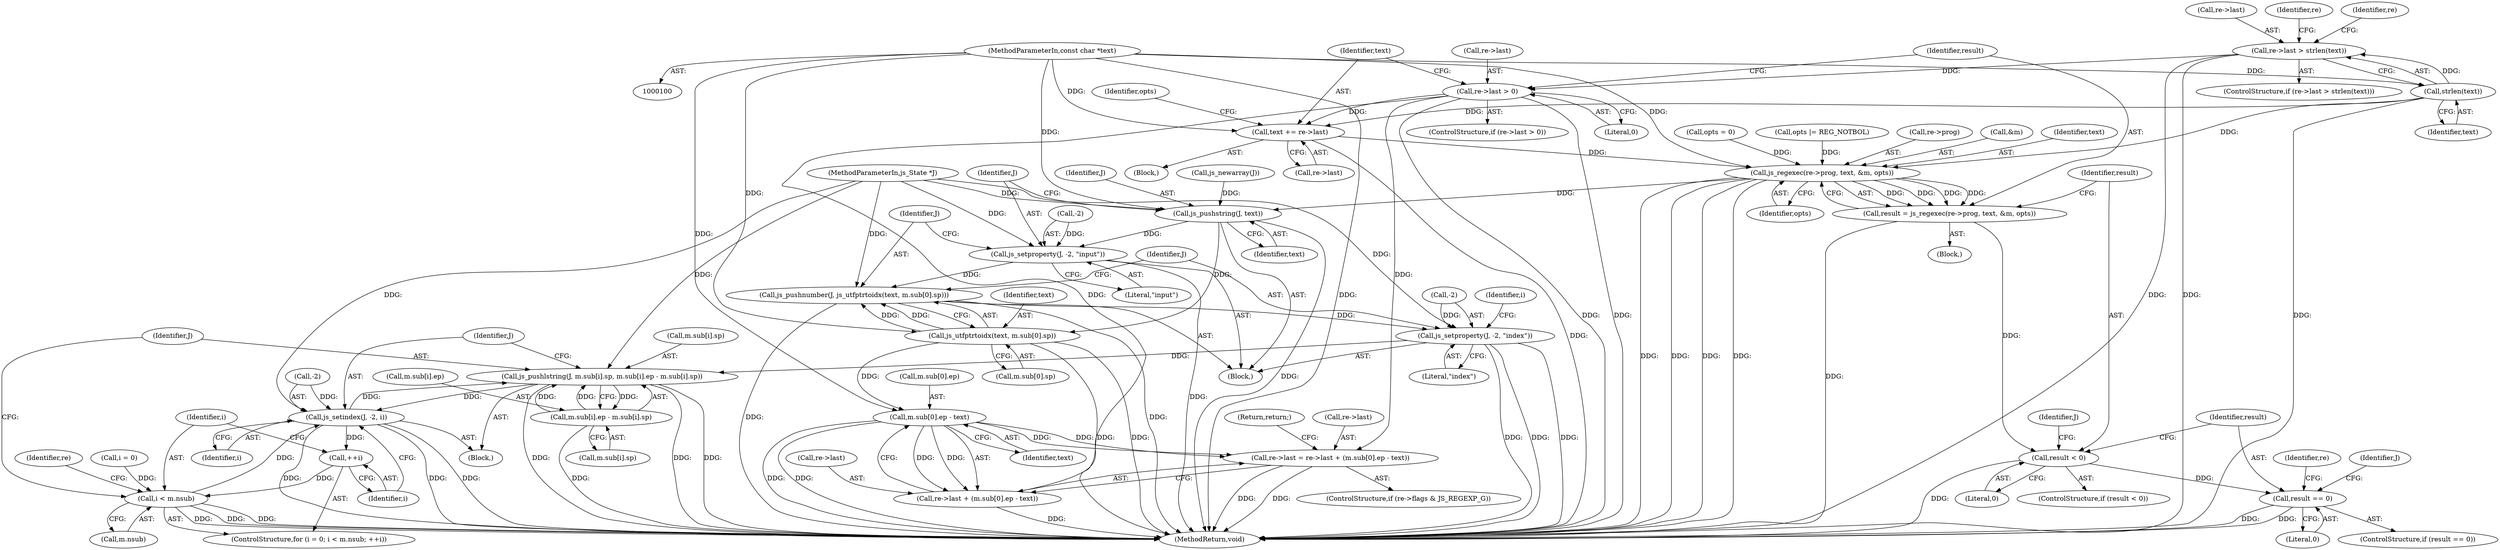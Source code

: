 digraph "0_mujs_00d4606c3baf813b7b1c176823b2729bf51002a2_0@API" {
"1000120" [label="(Call,re->last > strlen(text))"];
"1000124" [label="(Call,strlen(text))"];
"1000103" [label="(MethodParameterIn,const char *text)"];
"1000136" [label="(Call,re->last > 0)"];
"1000142" [label="(Call,text += re->last)"];
"1000152" [label="(Call,js_regexec(re->prog, text, &m, opts))"];
"1000150" [label="(Call,result = js_regexec(re->prog, text, &m, opts))"];
"1000161" [label="(Call,result < 0)"];
"1000168" [label="(Call,result == 0)"];
"1000174" [label="(Call,js_pushstring(J, text))"];
"1000177" [label="(Call,js_setproperty(J, -2, \"input\"))"];
"1000182" [label="(Call,js_pushnumber(J, js_utfptrtoidx(text, m.sub[0].sp)))"];
"1000193" [label="(Call,js_setproperty(J, -2, \"index\"))"];
"1000210" [label="(Call,js_pushlstring(J, m.sub[i].sp, m.sub[i].ep - m.sub[i].sp))"];
"1000219" [label="(Call,m.sub[i].ep - m.sub[i].sp)"];
"1000234" [label="(Call,js_setindex(J, -2, i))"];
"1000207" [label="(Call,++i)"];
"1000202" [label="(Call,i < m.nsub)"];
"1000184" [label="(Call,js_utfptrtoidx(text, m.sub[0].sp))"];
"1000253" [label="(Call,m.sub[0].ep - text)"];
"1000245" [label="(Call,re->last = re->last + (m.sub[0].ep - text))"];
"1000249" [label="(Call,re->last + (m.sub[0].ep - text))"];
"1000150" [label="(Call,result = js_regexec(re->prog, text, &m, opts))"];
"1000143" [label="(Identifier,text)"];
"1000175" [label="(Identifier,J)"];
"1000141" [label="(Block,)"];
"1000161" [label="(Call,result < 0)"];
"1000119" [label="(ControlStructure,if (re->last > strlen(text)))"];
"1000169" [label="(Identifier,result)"];
"1000159" [label="(Identifier,opts)"];
"1000210" [label="(Call,js_pushlstring(J, m.sub[i].sp, m.sub[i].ep - m.sub[i].sp))"];
"1000177" [label="(Call,js_setproperty(J, -2, \"input\"))"];
"1000235" [label="(Identifier,J)"];
"1000183" [label="(Identifier,J)"];
"1000140" [label="(Literal,0)"];
"1000194" [label="(Identifier,J)"];
"1000254" [label="(Call,m.sub[0].ep)"];
"1000120" [label="(Call,re->last > strlen(text))"];
"1000253" [label="(Call,m.sub[0].ep - text)"];
"1000246" [label="(Call,re->last)"];
"1000276" [label="(MethodReturn,void)"];
"1000203" [label="(Identifier,i)"];
"1000212" [label="(Call,m.sub[i].sp)"];
"1000197" [label="(Literal,\"index\")"];
"1000209" [label="(Block,)"];
"1000220" [label="(Call,m.sub[i].ep)"];
"1000242" [label="(Identifier,re)"];
"1000234" [label="(Call,js_setindex(J, -2, i))"];
"1000261" [label="(Identifier,text)"];
"1000151" [label="(Identifier,result)"];
"1000162" [label="(Identifier,result)"];
"1000208" [label="(Identifier,i)"];
"1000181" [label="(Literal,\"input\")"];
"1000136" [label="(Call,re->last > 0)"];
"1000121" [label="(Call,re->last)"];
"1000135" [label="(ControlStructure,if (re->last > 0))"];
"1000165" [label="(Identifier,J)"];
"1000156" [label="(Identifier,text)"];
"1000167" [label="(ControlStructure,if (result == 0))"];
"1000104" [label="(Block,)"];
"1000198" [label="(ControlStructure,for (i = 0; i < m.nsub; ++i))"];
"1000239" [label="(ControlStructure,if (re->flags & JS_REGEXP_G))"];
"1000101" [label="(MethodParameterIn,js_State *J)"];
"1000250" [label="(Call,re->last)"];
"1000168" [label="(Call,result == 0)"];
"1000148" [label="(Identifier,opts)"];
"1000227" [label="(Call,m.sub[i].sp)"];
"1000172" [label="(Call,js_newarray(J))"];
"1000109" [label="(Call,opts = 0)"];
"1000236" [label="(Call,-2)"];
"1000186" [label="(Call,m.sub[0].sp)"];
"1000142" [label="(Call,text += re->last)"];
"1000144" [label="(Call,re->last)"];
"1000204" [label="(Call,m.nsub)"];
"1000245" [label="(Call,re->last = re->last + (m.sub[0].ep - text))"];
"1000185" [label="(Identifier,text)"];
"1000125" [label="(Identifier,text)"];
"1000182" [label="(Call,js_pushnumber(J, js_utfptrtoidx(text, m.sub[0].sp)))"];
"1000173" [label="(Identifier,J)"];
"1000147" [label="(Call,opts |= REG_NOTBOL)"];
"1000195" [label="(Call,-2)"];
"1000238" [label="(Identifier,i)"];
"1000199" [label="(Call,i = 0)"];
"1000202" [label="(Call,i < m.nsub)"];
"1000219" [label="(Call,m.sub[i].ep - m.sub[i].sp)"];
"1000211" [label="(Identifier,J)"];
"1000249" [label="(Call,re->last + (m.sub[0].ep - text))"];
"1000266" [label="(Identifier,re)"];
"1000184" [label="(Call,js_utfptrtoidx(text, m.sub[0].sp))"];
"1000176" [label="(Identifier,text)"];
"1000160" [label="(ControlStructure,if (result < 0))"];
"1000153" [label="(Call,re->prog)"];
"1000103" [label="(MethodParameterIn,const char *text)"];
"1000174" [label="(Call,js_pushstring(J, text))"];
"1000137" [label="(Call,re->last)"];
"1000171" [label="(Block,)"];
"1000193" [label="(Call,js_setproperty(J, -2, \"index\"))"];
"1000157" [label="(Call,&m)"];
"1000200" [label="(Identifier,i)"];
"1000207" [label="(Call,++i)"];
"1000179" [label="(Call,-2)"];
"1000262" [label="(Return,return;)"];
"1000138" [label="(Identifier,re)"];
"1000152" [label="(Call,js_regexec(re->prog, text, &m, opts))"];
"1000170" [label="(Literal,0)"];
"1000178" [label="(Identifier,J)"];
"1000124" [label="(Call,strlen(text))"];
"1000129" [label="(Identifier,re)"];
"1000163" [label="(Literal,0)"];
"1000120" -> "1000119"  [label="AST: "];
"1000120" -> "1000124"  [label="CFG: "];
"1000121" -> "1000120"  [label="AST: "];
"1000124" -> "1000120"  [label="AST: "];
"1000129" -> "1000120"  [label="CFG: "];
"1000138" -> "1000120"  [label="CFG: "];
"1000120" -> "1000276"  [label="DDG: "];
"1000120" -> "1000276"  [label="DDG: "];
"1000124" -> "1000120"  [label="DDG: "];
"1000120" -> "1000136"  [label="DDG: "];
"1000124" -> "1000125"  [label="CFG: "];
"1000125" -> "1000124"  [label="AST: "];
"1000124" -> "1000276"  [label="DDG: "];
"1000103" -> "1000124"  [label="DDG: "];
"1000124" -> "1000142"  [label="DDG: "];
"1000124" -> "1000152"  [label="DDG: "];
"1000103" -> "1000100"  [label="AST: "];
"1000103" -> "1000276"  [label="DDG: "];
"1000103" -> "1000142"  [label="DDG: "];
"1000103" -> "1000152"  [label="DDG: "];
"1000103" -> "1000174"  [label="DDG: "];
"1000103" -> "1000184"  [label="DDG: "];
"1000103" -> "1000253"  [label="DDG: "];
"1000136" -> "1000135"  [label="AST: "];
"1000136" -> "1000140"  [label="CFG: "];
"1000137" -> "1000136"  [label="AST: "];
"1000140" -> "1000136"  [label="AST: "];
"1000143" -> "1000136"  [label="CFG: "];
"1000151" -> "1000136"  [label="CFG: "];
"1000136" -> "1000276"  [label="DDG: "];
"1000136" -> "1000276"  [label="DDG: "];
"1000136" -> "1000142"  [label="DDG: "];
"1000136" -> "1000245"  [label="DDG: "];
"1000136" -> "1000249"  [label="DDG: "];
"1000142" -> "1000141"  [label="AST: "];
"1000142" -> "1000144"  [label="CFG: "];
"1000143" -> "1000142"  [label="AST: "];
"1000144" -> "1000142"  [label="AST: "];
"1000148" -> "1000142"  [label="CFG: "];
"1000142" -> "1000276"  [label="DDG: "];
"1000142" -> "1000152"  [label="DDG: "];
"1000152" -> "1000150"  [label="AST: "];
"1000152" -> "1000159"  [label="CFG: "];
"1000153" -> "1000152"  [label="AST: "];
"1000156" -> "1000152"  [label="AST: "];
"1000157" -> "1000152"  [label="AST: "];
"1000159" -> "1000152"  [label="AST: "];
"1000150" -> "1000152"  [label="CFG: "];
"1000152" -> "1000276"  [label="DDG: "];
"1000152" -> "1000276"  [label="DDG: "];
"1000152" -> "1000276"  [label="DDG: "];
"1000152" -> "1000276"  [label="DDG: "];
"1000152" -> "1000150"  [label="DDG: "];
"1000152" -> "1000150"  [label="DDG: "];
"1000152" -> "1000150"  [label="DDG: "];
"1000152" -> "1000150"  [label="DDG: "];
"1000147" -> "1000152"  [label="DDG: "];
"1000109" -> "1000152"  [label="DDG: "];
"1000152" -> "1000174"  [label="DDG: "];
"1000150" -> "1000104"  [label="AST: "];
"1000151" -> "1000150"  [label="AST: "];
"1000162" -> "1000150"  [label="CFG: "];
"1000150" -> "1000276"  [label="DDG: "];
"1000150" -> "1000161"  [label="DDG: "];
"1000161" -> "1000160"  [label="AST: "];
"1000161" -> "1000163"  [label="CFG: "];
"1000162" -> "1000161"  [label="AST: "];
"1000163" -> "1000161"  [label="AST: "];
"1000165" -> "1000161"  [label="CFG: "];
"1000169" -> "1000161"  [label="CFG: "];
"1000161" -> "1000276"  [label="DDG: "];
"1000161" -> "1000168"  [label="DDG: "];
"1000168" -> "1000167"  [label="AST: "];
"1000168" -> "1000170"  [label="CFG: "];
"1000169" -> "1000168"  [label="AST: "];
"1000170" -> "1000168"  [label="AST: "];
"1000173" -> "1000168"  [label="CFG: "];
"1000266" -> "1000168"  [label="CFG: "];
"1000168" -> "1000276"  [label="DDG: "];
"1000168" -> "1000276"  [label="DDG: "];
"1000174" -> "1000171"  [label="AST: "];
"1000174" -> "1000176"  [label="CFG: "];
"1000175" -> "1000174"  [label="AST: "];
"1000176" -> "1000174"  [label="AST: "];
"1000178" -> "1000174"  [label="CFG: "];
"1000174" -> "1000276"  [label="DDG: "];
"1000172" -> "1000174"  [label="DDG: "];
"1000101" -> "1000174"  [label="DDG: "];
"1000174" -> "1000177"  [label="DDG: "];
"1000174" -> "1000184"  [label="DDG: "];
"1000177" -> "1000171"  [label="AST: "];
"1000177" -> "1000181"  [label="CFG: "];
"1000178" -> "1000177"  [label="AST: "];
"1000179" -> "1000177"  [label="AST: "];
"1000181" -> "1000177"  [label="AST: "];
"1000183" -> "1000177"  [label="CFG: "];
"1000177" -> "1000276"  [label="DDG: "];
"1000101" -> "1000177"  [label="DDG: "];
"1000179" -> "1000177"  [label="DDG: "];
"1000177" -> "1000182"  [label="DDG: "];
"1000182" -> "1000171"  [label="AST: "];
"1000182" -> "1000184"  [label="CFG: "];
"1000183" -> "1000182"  [label="AST: "];
"1000184" -> "1000182"  [label="AST: "];
"1000194" -> "1000182"  [label="CFG: "];
"1000182" -> "1000276"  [label="DDG: "];
"1000182" -> "1000276"  [label="DDG: "];
"1000101" -> "1000182"  [label="DDG: "];
"1000184" -> "1000182"  [label="DDG: "];
"1000184" -> "1000182"  [label="DDG: "];
"1000182" -> "1000193"  [label="DDG: "];
"1000193" -> "1000171"  [label="AST: "];
"1000193" -> "1000197"  [label="CFG: "];
"1000194" -> "1000193"  [label="AST: "];
"1000195" -> "1000193"  [label="AST: "];
"1000197" -> "1000193"  [label="AST: "];
"1000200" -> "1000193"  [label="CFG: "];
"1000193" -> "1000276"  [label="DDG: "];
"1000193" -> "1000276"  [label="DDG: "];
"1000193" -> "1000276"  [label="DDG: "];
"1000101" -> "1000193"  [label="DDG: "];
"1000195" -> "1000193"  [label="DDG: "];
"1000193" -> "1000210"  [label="DDG: "];
"1000210" -> "1000209"  [label="AST: "];
"1000210" -> "1000219"  [label="CFG: "];
"1000211" -> "1000210"  [label="AST: "];
"1000212" -> "1000210"  [label="AST: "];
"1000219" -> "1000210"  [label="AST: "];
"1000235" -> "1000210"  [label="CFG: "];
"1000210" -> "1000276"  [label="DDG: "];
"1000210" -> "1000276"  [label="DDG: "];
"1000210" -> "1000276"  [label="DDG: "];
"1000234" -> "1000210"  [label="DDG: "];
"1000101" -> "1000210"  [label="DDG: "];
"1000219" -> "1000210"  [label="DDG: "];
"1000219" -> "1000210"  [label="DDG: "];
"1000210" -> "1000219"  [label="DDG: "];
"1000210" -> "1000234"  [label="DDG: "];
"1000219" -> "1000227"  [label="CFG: "];
"1000220" -> "1000219"  [label="AST: "];
"1000227" -> "1000219"  [label="AST: "];
"1000219" -> "1000276"  [label="DDG: "];
"1000234" -> "1000209"  [label="AST: "];
"1000234" -> "1000238"  [label="CFG: "];
"1000235" -> "1000234"  [label="AST: "];
"1000236" -> "1000234"  [label="AST: "];
"1000238" -> "1000234"  [label="AST: "];
"1000208" -> "1000234"  [label="CFG: "];
"1000234" -> "1000276"  [label="DDG: "];
"1000234" -> "1000276"  [label="DDG: "];
"1000234" -> "1000276"  [label="DDG: "];
"1000234" -> "1000207"  [label="DDG: "];
"1000101" -> "1000234"  [label="DDG: "];
"1000236" -> "1000234"  [label="DDG: "];
"1000202" -> "1000234"  [label="DDG: "];
"1000207" -> "1000198"  [label="AST: "];
"1000207" -> "1000208"  [label="CFG: "];
"1000208" -> "1000207"  [label="AST: "];
"1000203" -> "1000207"  [label="CFG: "];
"1000207" -> "1000202"  [label="DDG: "];
"1000202" -> "1000198"  [label="AST: "];
"1000202" -> "1000204"  [label="CFG: "];
"1000203" -> "1000202"  [label="AST: "];
"1000204" -> "1000202"  [label="AST: "];
"1000211" -> "1000202"  [label="CFG: "];
"1000242" -> "1000202"  [label="CFG: "];
"1000202" -> "1000276"  [label="DDG: "];
"1000202" -> "1000276"  [label="DDG: "];
"1000202" -> "1000276"  [label="DDG: "];
"1000199" -> "1000202"  [label="DDG: "];
"1000184" -> "1000186"  [label="CFG: "];
"1000185" -> "1000184"  [label="AST: "];
"1000186" -> "1000184"  [label="AST: "];
"1000184" -> "1000276"  [label="DDG: "];
"1000184" -> "1000276"  [label="DDG: "];
"1000184" -> "1000253"  [label="DDG: "];
"1000253" -> "1000249"  [label="AST: "];
"1000253" -> "1000261"  [label="CFG: "];
"1000254" -> "1000253"  [label="AST: "];
"1000261" -> "1000253"  [label="AST: "];
"1000249" -> "1000253"  [label="CFG: "];
"1000253" -> "1000276"  [label="DDG: "];
"1000253" -> "1000276"  [label="DDG: "];
"1000253" -> "1000245"  [label="DDG: "];
"1000253" -> "1000245"  [label="DDG: "];
"1000253" -> "1000249"  [label="DDG: "];
"1000253" -> "1000249"  [label="DDG: "];
"1000245" -> "1000239"  [label="AST: "];
"1000245" -> "1000249"  [label="CFG: "];
"1000246" -> "1000245"  [label="AST: "];
"1000249" -> "1000245"  [label="AST: "];
"1000262" -> "1000245"  [label="CFG: "];
"1000245" -> "1000276"  [label="DDG: "];
"1000245" -> "1000276"  [label="DDG: "];
"1000250" -> "1000249"  [label="AST: "];
"1000249" -> "1000276"  [label="DDG: "];
}
